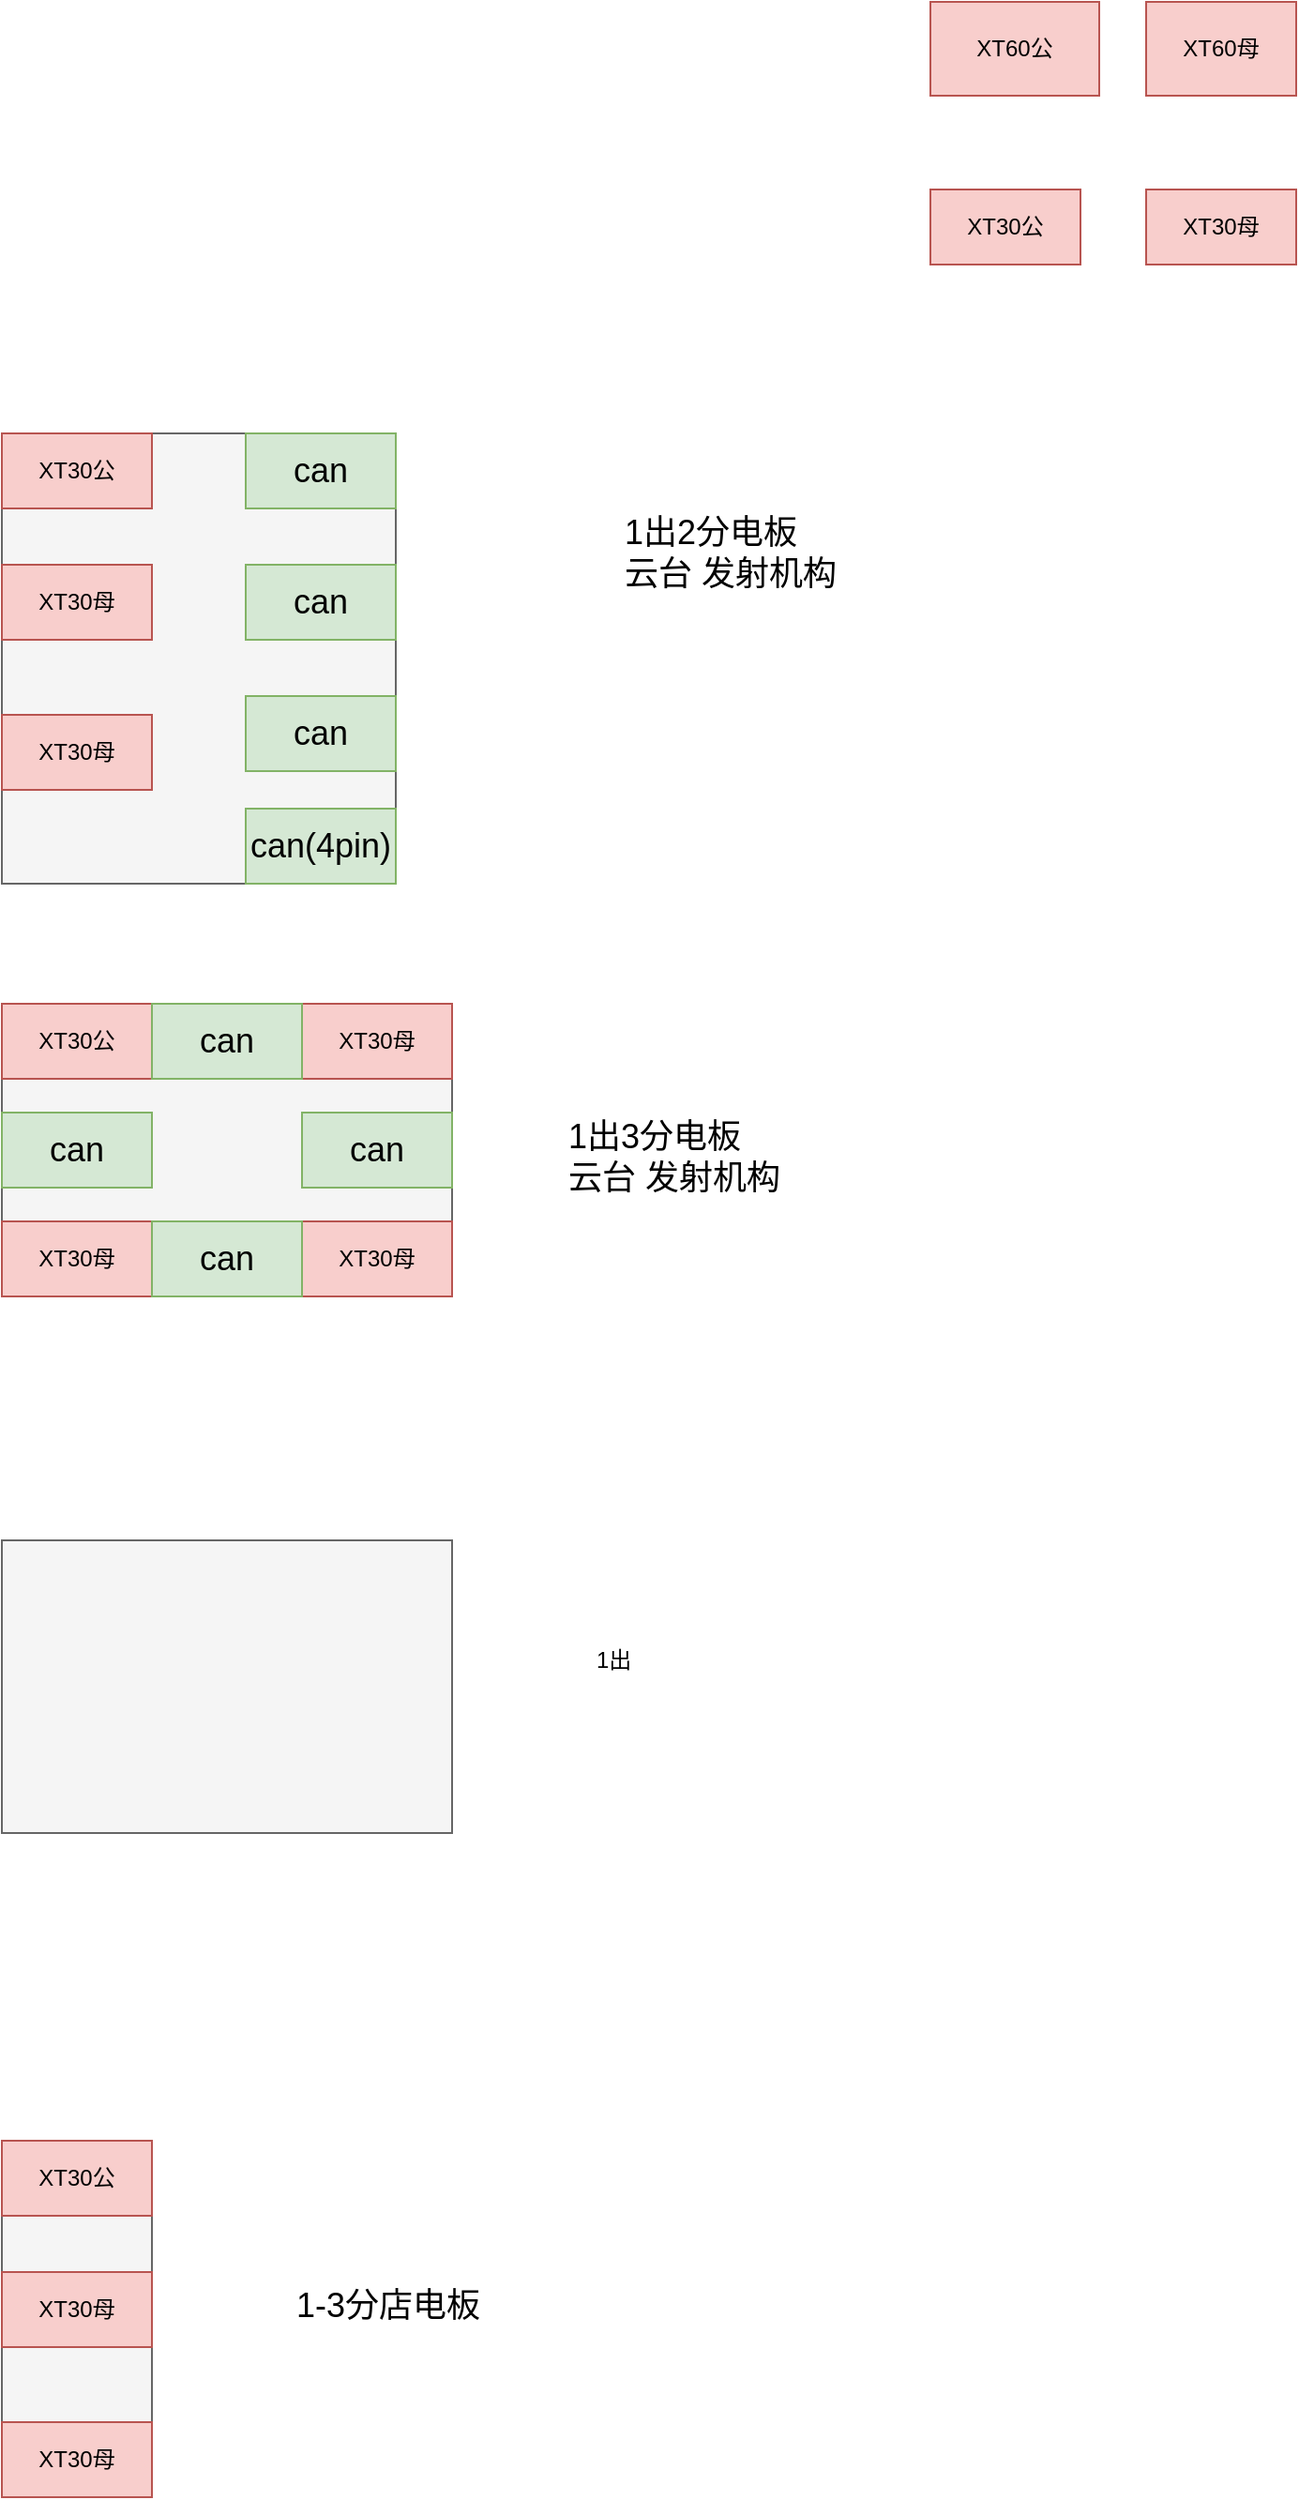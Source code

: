 <mxfile version="12.2.4" pages="1"><diagram id="EAzqZb-kSXfinNZP9zSn" name="Page-1"><mxGraphModel dx="1057" dy="805" grid="1" gridSize="10" guides="1" tooltips="1" connect="1" arrows="1" fold="1" page="1" pageScale="1" pageWidth="827" pageHeight="1169" math="0" shadow="0"><root><mxCell id="0"/><mxCell id="1" parent="0"/><mxCell id="19" value="" style="rounded=0;whiteSpace=wrap;html=1;fillColor=#f5f5f5;strokeColor=#666666;fontColor=#333333;" parent="1" vertex="1"><mxGeometry x="100" y="584" width="240" height="156" as="geometry"/></mxCell><mxCell id="4SF2me7xfISxlA0vNVUR-2" value="" style="rounded=0;whiteSpace=wrap;html=1;fillColor=#f5f5f5;strokeColor=#666666;fontColor=#333333;" parent="1" vertex="1"><mxGeometry x="100" y="280" width="210" height="240" as="geometry"/></mxCell><mxCell id="4SF2me7xfISxlA0vNVUR-3" value="XT60母" style="rounded=0;whiteSpace=wrap;html=1;fillColor=#f8cecc;strokeColor=#b85450;" parent="1" vertex="1"><mxGeometry x="710" y="50" width="80" height="50" as="geometry"/></mxCell><mxCell id="4" value="XT30公" style="rounded=0;whiteSpace=wrap;html=1;fillColor=#f8cecc;strokeColor=#b85450;" parent="1" vertex="1"><mxGeometry x="100" y="280" width="80" height="40" as="geometry"/></mxCell><mxCell id="5" value="XT60公" style="rounded=0;whiteSpace=wrap;html=1;fillColor=#f8cecc;strokeColor=#b85450;" parent="1" vertex="1"><mxGeometry x="595" y="50" width="90" height="50" as="geometry"/></mxCell><mxCell id="6" value="XT30母" style="rounded=0;whiteSpace=wrap;html=1;fillColor=#f8cecc;strokeColor=#b85450;" parent="1" vertex="1"><mxGeometry x="710" y="150" width="80" height="40" as="geometry"/></mxCell><mxCell id="7" value="&lt;font style=&quot;font-size: 18px&quot;&gt;can&lt;/font&gt;" style="rounded=0;whiteSpace=wrap;html=1;fillColor=#d5e8d4;strokeColor=#82b366;" parent="1" vertex="1"><mxGeometry x="230" y="350" width="80" height="40" as="geometry"/></mxCell><mxCell id="8" value="XT30公" style="rounded=0;whiteSpace=wrap;html=1;fillColor=#f8cecc;strokeColor=#b85450;" parent="1" vertex="1"><mxGeometry x="595" y="150" width="80" height="40" as="geometry"/></mxCell><mxCell id="9" value="XT30母" style="rounded=0;whiteSpace=wrap;html=1;fillColor=#f8cecc;strokeColor=#b85450;" parent="1" vertex="1"><mxGeometry x="100" y="350" width="80" height="40" as="geometry"/></mxCell><mxCell id="10" value="XT30母" style="rounded=0;whiteSpace=wrap;html=1;fillColor=#f8cecc;strokeColor=#b85450;" parent="1" vertex="1"><mxGeometry x="100" y="700" width="80" height="40" as="geometry"/></mxCell><mxCell id="11" value="XT30母" style="rounded=0;whiteSpace=wrap;html=1;fillColor=#f8cecc;strokeColor=#b85450;" parent="1" vertex="1"><mxGeometry x="100" y="430" width="80" height="40" as="geometry"/></mxCell><mxCell id="12" value="&lt;font style=&quot;font-size: 18px&quot;&gt;can&lt;/font&gt;" style="rounded=0;whiteSpace=wrap;html=1;fillColor=#d5e8d4;strokeColor=#82b366;" parent="1" vertex="1"><mxGeometry x="230" y="420" width="80" height="40" as="geometry"/></mxCell><mxCell id="13" value="&lt;font style=&quot;font-size: 18px&quot;&gt;can&lt;/font&gt;" style="rounded=0;whiteSpace=wrap;html=1;fillColor=#d5e8d4;strokeColor=#82b366;" parent="1" vertex="1"><mxGeometry x="230" y="280" width="80" height="40" as="geometry"/></mxCell><mxCell id="17" value="&lt;font style=&quot;font-size: 18px&quot;&gt;1出2分电板&lt;br&gt;云台 发射机构&lt;br&gt;&lt;/font&gt;" style="text;html=1;resizable=0;points=[];autosize=1;align=left;verticalAlign=top;spacingTop=-4;" parent="1" vertex="1"><mxGeometry x="430" y="320" width="130" height="30" as="geometry"/></mxCell><mxCell id="20" value="XT30公" style="rounded=0;whiteSpace=wrap;html=1;fillColor=#f8cecc;strokeColor=#b85450;" parent="1" vertex="1"><mxGeometry x="100" y="584" width="80" height="40" as="geometry"/></mxCell><mxCell id="22" value="" style="rounded=0;whiteSpace=wrap;html=1;fillColor=#f5f5f5;strokeColor=#666666;fontColor=#333333;" parent="1" vertex="1"><mxGeometry x="100" y="1190" width="80" height="190" as="geometry"/></mxCell><mxCell id="23" value="XT30公" style="rounded=0;whiteSpace=wrap;html=1;fillColor=#f8cecc;strokeColor=#b85450;" parent="1" vertex="1"><mxGeometry x="100" y="1190" width="80" height="40" as="geometry"/></mxCell><mxCell id="25" value="XT30母" style="rounded=0;whiteSpace=wrap;html=1;fillColor=#f8cecc;strokeColor=#b85450;" parent="1" vertex="1"><mxGeometry x="100" y="1260" width="80" height="40" as="geometry"/></mxCell><mxCell id="26" value="XT30母" style="rounded=0;whiteSpace=wrap;html=1;fillColor=#f8cecc;strokeColor=#b85450;" parent="1" vertex="1"><mxGeometry x="100" y="1340" width="80" height="40" as="geometry"/></mxCell><mxCell id="29" value="&lt;font style=&quot;font-size: 18px&quot;&gt;1-3分店电板&lt;/font&gt;" style="text;html=1;resizable=0;points=[];autosize=1;align=left;verticalAlign=top;spacingTop=-4;strokeWidth=18;" parent="1" vertex="1"><mxGeometry x="255" y="1265" width="110" height="20" as="geometry"/></mxCell><mxCell id="31" value="XT30母" style="rounded=0;whiteSpace=wrap;html=1;fillColor=#f8cecc;strokeColor=#b85450;" parent="1" vertex="1"><mxGeometry x="260" y="700" width="80" height="40" as="geometry"/></mxCell><mxCell id="32" value="XT30母" style="rounded=0;whiteSpace=wrap;html=1;fillColor=#f8cecc;strokeColor=#b85450;" parent="1" vertex="1"><mxGeometry x="260" y="584" width="80" height="40" as="geometry"/></mxCell><mxCell id="33" value="&lt;font style=&quot;font-size: 18px&quot;&gt;can&lt;/font&gt;" style="rounded=0;whiteSpace=wrap;html=1;fillColor=#d5e8d4;strokeColor=#82b366;" parent="1" vertex="1"><mxGeometry x="180" y="584" width="80" height="40" as="geometry"/></mxCell><mxCell id="34" value="&lt;font style=&quot;font-size: 18px&quot;&gt;can&lt;/font&gt;" style="rounded=0;whiteSpace=wrap;html=1;fillColor=#d5e8d4;strokeColor=#82b366;" parent="1" vertex="1"><mxGeometry x="100" y="642" width="80" height="40" as="geometry"/></mxCell><mxCell id="35" value="&lt;font style=&quot;font-size: 18px&quot;&gt;can&lt;/font&gt;" style="rounded=0;whiteSpace=wrap;html=1;fillColor=#d5e8d4;strokeColor=#82b366;" parent="1" vertex="1"><mxGeometry x="260" y="642" width="80" height="40" as="geometry"/></mxCell><mxCell id="36" value="&lt;font style=&quot;font-size: 18px&quot;&gt;can&lt;/font&gt;" style="rounded=0;whiteSpace=wrap;html=1;fillColor=#d5e8d4;strokeColor=#82b366;" parent="1" vertex="1"><mxGeometry x="180" y="700" width="80" height="40" as="geometry"/></mxCell><mxCell id="37" value="&lt;font style=&quot;font-size: 18px&quot;&gt;1出3分电板&lt;br&gt;云台 发射机构&lt;br&gt;&lt;/font&gt;" style="text;html=1;resizable=0;points=[];autosize=1;align=left;verticalAlign=top;spacingTop=-4;" parent="1" vertex="1"><mxGeometry x="400" y="642" width="130" height="30" as="geometry"/></mxCell><mxCell id="38" value="" style="rounded=0;whiteSpace=wrap;html=1;fillColor=#f5f5f5;strokeColor=#666666;fontColor=#333333;" vertex="1" parent="1"><mxGeometry x="100" y="870" width="240" height="156" as="geometry"/></mxCell><mxCell id="41" value="1出" style="text;html=1;resizable=0;points=[];autosize=1;align=left;verticalAlign=top;spacingTop=-4;" vertex="1" parent="1"><mxGeometry x="415" y="924" width="30" height="20" as="geometry"/></mxCell><mxCell id="42" value="&lt;font style=&quot;font-size: 18px&quot;&gt;can(4pin)&lt;/font&gt;" style="rounded=0;whiteSpace=wrap;html=1;fillColor=#d5e8d4;strokeColor=#82b366;" vertex="1" parent="1"><mxGeometry x="230" y="480" width="80" height="40" as="geometry"/></mxCell></root></mxGraphModel></diagram></mxfile>